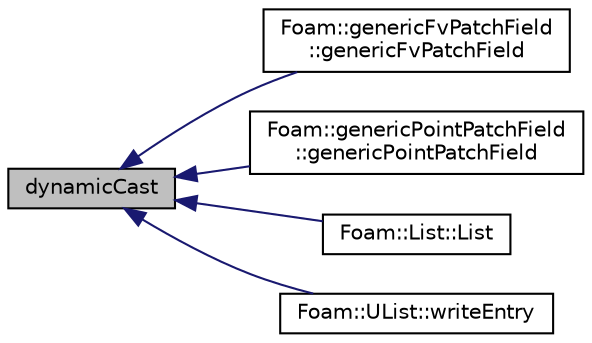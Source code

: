 digraph "dynamicCast"
{
  bgcolor="transparent";
  edge [fontname="Helvetica",fontsize="10",labelfontname="Helvetica",labelfontsize="10"];
  node [fontname="Helvetica",fontsize="10",shape=record];
  rankdir="LR";
  Node1 [label="dynamicCast",height=0.2,width=0.4,color="black", fillcolor="grey75", style="filled", fontcolor="black"];
  Node1 -> Node2 [dir="back",color="midnightblue",fontsize="10",style="solid",fontname="Helvetica"];
  Node2 [label="Foam::genericFvPatchField\l::genericFvPatchField",height=0.2,width=0.4,color="black",URL="$a00923.html#a55caa01e757d3893cd3a7034439317d9",tooltip="Construct from patch, internal field and dictionary. "];
  Node1 -> Node3 [dir="back",color="midnightblue",fontsize="10",style="solid",fontname="Helvetica"];
  Node3 [label="Foam::genericPointPatchField\l::genericPointPatchField",height=0.2,width=0.4,color="black",URL="$a00925.html#abb7dd7bf600b72b3b82ea631844b5eb3",tooltip="Construct from patch, internal field and dictionary. "];
  Node1 -> Node4 [dir="back",color="midnightblue",fontsize="10",style="solid",fontname="Helvetica"];
  Node4 [label="Foam::List::List",height=0.2,width=0.4,color="black",URL="$a01392.html#a14f9ee6bb196d1f585f55ea49dc15a0c",tooltip="Construct from Istream. "];
  Node1 -> Node5 [dir="back",color="midnightblue",fontsize="10",style="solid",fontname="Helvetica"];
  Node5 [label="Foam::UList::writeEntry",height=0.2,width=0.4,color="black",URL="$a02842.html#a7bd1878bce81bf4174dea56840d4a007",tooltip="Write the UList as a dictionary entry with keyword. "];
}
